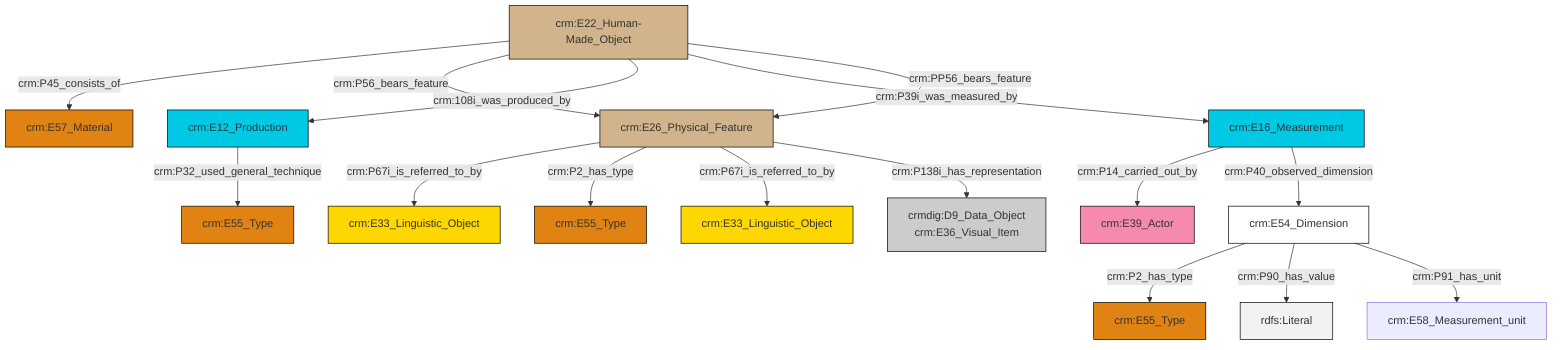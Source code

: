 graph TD
classDef Literal fill:#f2f2f2,stroke:#000000;
classDef CRM_Entity fill:#FFFFFF,stroke:#000000;
classDef Temporal_Entity fill:#00C9E6, stroke:#000000;
classDef Type fill:#E18312, stroke:#000000;
classDef Time-Span fill:#2C9C91, stroke:#000000;
classDef Appellation fill:#FFEB7F, stroke:#000000;
classDef Place fill:#008836, stroke:#000000;
classDef Persistent_Item fill:#B266B2, stroke:#000000;
classDef Conceptual_Object fill:#FFD700, stroke:#000000;
classDef Physical_Thing fill:#D2B48C, stroke:#000000;
classDef Actor fill:#f58aad, stroke:#000000;
classDef PC_Classes fill:#4ce600, stroke:#000000;
classDef Multi fill:#cccccc,stroke:#000000;

0["crm:E26_Physical_Feature"]:::Physical_Thing -->|crm:P67i_is_referred_to_by| 1["crm:E33_Linguistic_Object"]:::Conceptual_Object
0["crm:E26_Physical_Feature"]:::Physical_Thing -->|crm:P2_has_type| 4["crm:E55_Type"]:::Type
7["crm:E22_Human-Made_Object"]:::Physical_Thing -->|crm:P45_consists_of| 8["crm:E57_Material"]:::Type
2["crm:E12_Production"]:::Temporal_Entity -->|crm:P32_used_general_technique| 9["crm:E55_Type"]:::Type
10["crm:E54_Dimension"]:::CRM_Entity -->|crm:P2_has_type| 11["crm:E55_Type"]:::Type
10["crm:E54_Dimension"]:::CRM_Entity -->|crm:P90_has_value| 12[rdfs:Literal]:::Literal
0["crm:E26_Physical_Feature"]:::Physical_Thing -->|crm:P67i_is_referred_to_by| 13["crm:E33_Linguistic_Object"]:::Conceptual_Object
15["crm:E16_Measurement"]:::Temporal_Entity -->|crm:P14_carried_out_by| 16["crm:E39_Actor"]:::Actor
10["crm:E54_Dimension"]:::CRM_Entity -->|crm:P91_has_unit| 5["crm:E58_Measurement_unit"]:::Default
7["crm:E22_Human-Made_Object"]:::Physical_Thing -->|crm:P56_bears_feature| 0["crm:E26_Physical_Feature"]:::Physical_Thing
7["crm:E22_Human-Made_Object"]:::Physical_Thing -->|crm:108i_was_produced_by| 2["crm:E12_Production"]:::Temporal_Entity
15["crm:E16_Measurement"]:::Temporal_Entity -->|crm:P40_observed_dimension| 10["crm:E54_Dimension"]:::CRM_Entity
7["crm:E22_Human-Made_Object"]:::Physical_Thing -->|crm:P39i_was_measured_by| 15["crm:E16_Measurement"]:::Temporal_Entity
7["crm:E22_Human-Made_Object"]:::Physical_Thing -->|crm:PP56_bears_feature| 0["crm:E26_Physical_Feature"]:::Physical_Thing
0["crm:E26_Physical_Feature"]:::Physical_Thing -->|crm:P138i_has_representation| 17["crmdig:D9_Data_Object<br>crm:E36_Visual_Item"]:::Multi